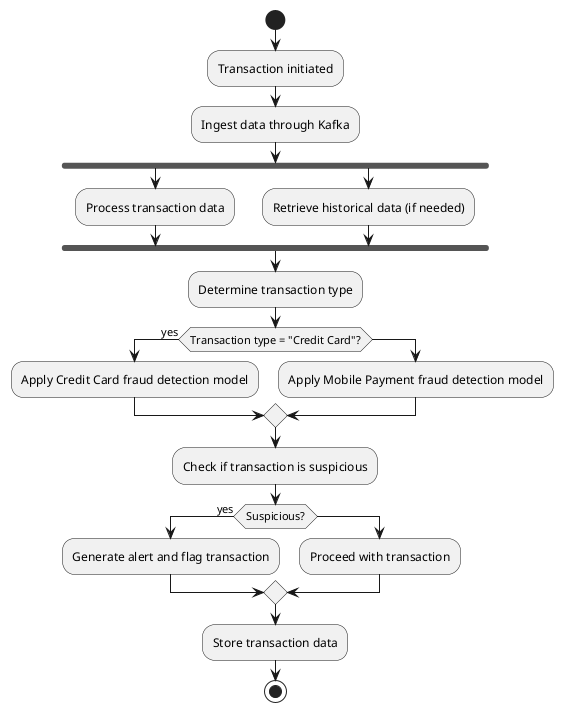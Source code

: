 @startuml ActivityDiagram

start

:Transaction initiated;

:Ingest data through Kafka;

fork
    :Process transaction data;
fork again
    :Retrieve historical data (if needed);
end fork

:Determine transaction type;

if (Transaction type = "Credit Card"?) then (yes)
    :Apply Credit Card fraud detection model;
else
    :Apply Mobile Payment fraud detection model;
endif

:Check if transaction is suspicious;

if (Suspicious?) then (yes)
    :Generate alert and flag transaction;
else
    :Proceed with transaction;
endif

:Store transaction data;
stop

@enduml
